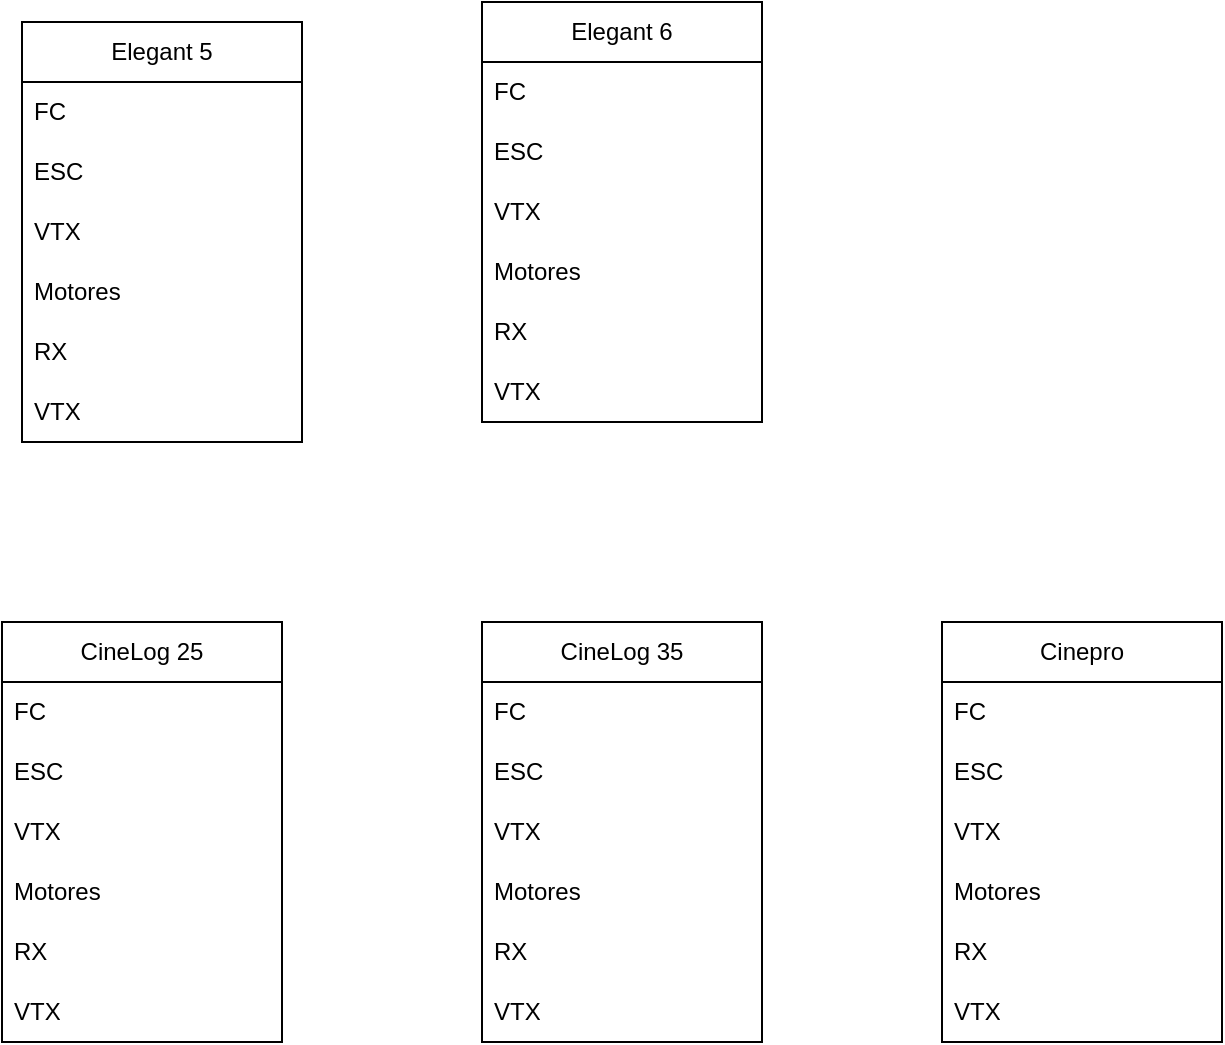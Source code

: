 <mxfile version="27.1.3">
  <diagram name="Page-1" id="nxC3cY4ZvESf5g_N4pfs">
    <mxGraphModel dx="921" dy="1339" grid="1" gridSize="10" guides="1" tooltips="1" connect="1" arrows="1" fold="1" page="1" pageScale="1" pageWidth="827" pageHeight="1169" math="0" shadow="0">
      <root>
        <mxCell id="0" />
        <mxCell id="1" parent="0" />
        <mxCell id="V5QBecuOiQ6qWyh61po9-2" value="&lt;div&gt;Elegant 5&lt;/div&gt;" style="swimlane;fontStyle=0;childLayout=stackLayout;horizontal=1;startSize=30;horizontalStack=0;resizeParent=1;resizeParentMax=0;resizeLast=0;collapsible=1;marginBottom=0;whiteSpace=wrap;html=1;" vertex="1" parent="1">
          <mxGeometry x="110" y="170" width="140" height="210" as="geometry" />
        </mxCell>
        <mxCell id="V5QBecuOiQ6qWyh61po9-3" value="FC" style="text;strokeColor=none;fillColor=none;align=left;verticalAlign=middle;spacingLeft=4;spacingRight=4;overflow=hidden;points=[[0,0.5],[1,0.5]];portConstraint=eastwest;rotatable=0;whiteSpace=wrap;html=1;" vertex="1" parent="V5QBecuOiQ6qWyh61po9-2">
          <mxGeometry y="30" width="140" height="30" as="geometry" />
        </mxCell>
        <mxCell id="V5QBecuOiQ6qWyh61po9-4" value="ESC" style="text;strokeColor=none;fillColor=none;align=left;verticalAlign=middle;spacingLeft=4;spacingRight=4;overflow=hidden;points=[[0,0.5],[1,0.5]];portConstraint=eastwest;rotatable=0;whiteSpace=wrap;html=1;" vertex="1" parent="V5QBecuOiQ6qWyh61po9-2">
          <mxGeometry y="60" width="140" height="30" as="geometry" />
        </mxCell>
        <mxCell id="V5QBecuOiQ6qWyh61po9-5" value="VTX" style="text;strokeColor=none;fillColor=none;align=left;verticalAlign=middle;spacingLeft=4;spacingRight=4;overflow=hidden;points=[[0,0.5],[1,0.5]];portConstraint=eastwest;rotatable=0;whiteSpace=wrap;html=1;" vertex="1" parent="V5QBecuOiQ6qWyh61po9-2">
          <mxGeometry y="90" width="140" height="30" as="geometry" />
        </mxCell>
        <mxCell id="V5QBecuOiQ6qWyh61po9-6" value="Motores" style="text;strokeColor=none;fillColor=none;align=left;verticalAlign=middle;spacingLeft=4;spacingRight=4;overflow=hidden;points=[[0,0.5],[1,0.5]];portConstraint=eastwest;rotatable=0;whiteSpace=wrap;html=1;" vertex="1" parent="V5QBecuOiQ6qWyh61po9-2">
          <mxGeometry y="120" width="140" height="30" as="geometry" />
        </mxCell>
        <mxCell id="V5QBecuOiQ6qWyh61po9-7" value="&lt;div&gt;RX&lt;/div&gt;" style="text;strokeColor=none;fillColor=none;align=left;verticalAlign=middle;spacingLeft=4;spacingRight=4;overflow=hidden;points=[[0,0.5],[1,0.5]];portConstraint=eastwest;rotatable=0;whiteSpace=wrap;html=1;" vertex="1" parent="V5QBecuOiQ6qWyh61po9-2">
          <mxGeometry y="150" width="140" height="30" as="geometry" />
        </mxCell>
        <mxCell id="V5QBecuOiQ6qWyh61po9-8" value="VTX" style="text;strokeColor=none;fillColor=none;align=left;verticalAlign=middle;spacingLeft=4;spacingRight=4;overflow=hidden;points=[[0,0.5],[1,0.5]];portConstraint=eastwest;rotatable=0;whiteSpace=wrap;html=1;" vertex="1" parent="V5QBecuOiQ6qWyh61po9-2">
          <mxGeometry y="180" width="140" height="30" as="geometry" />
        </mxCell>
        <mxCell id="V5QBecuOiQ6qWyh61po9-9" value="&lt;div&gt;Elegant 6&lt;/div&gt;" style="swimlane;fontStyle=0;childLayout=stackLayout;horizontal=1;startSize=30;horizontalStack=0;resizeParent=1;resizeParentMax=0;resizeLast=0;collapsible=1;marginBottom=0;whiteSpace=wrap;html=1;" vertex="1" parent="1">
          <mxGeometry x="340" y="160" width="140" height="210" as="geometry" />
        </mxCell>
        <mxCell id="V5QBecuOiQ6qWyh61po9-10" value="FC" style="text;strokeColor=none;fillColor=none;align=left;verticalAlign=middle;spacingLeft=4;spacingRight=4;overflow=hidden;points=[[0,0.5],[1,0.5]];portConstraint=eastwest;rotatable=0;whiteSpace=wrap;html=1;" vertex="1" parent="V5QBecuOiQ6qWyh61po9-9">
          <mxGeometry y="30" width="140" height="30" as="geometry" />
        </mxCell>
        <mxCell id="V5QBecuOiQ6qWyh61po9-11" value="ESC" style="text;strokeColor=none;fillColor=none;align=left;verticalAlign=middle;spacingLeft=4;spacingRight=4;overflow=hidden;points=[[0,0.5],[1,0.5]];portConstraint=eastwest;rotatable=0;whiteSpace=wrap;html=1;" vertex="1" parent="V5QBecuOiQ6qWyh61po9-9">
          <mxGeometry y="60" width="140" height="30" as="geometry" />
        </mxCell>
        <mxCell id="V5QBecuOiQ6qWyh61po9-12" value="VTX" style="text;strokeColor=none;fillColor=none;align=left;verticalAlign=middle;spacingLeft=4;spacingRight=4;overflow=hidden;points=[[0,0.5],[1,0.5]];portConstraint=eastwest;rotatable=0;whiteSpace=wrap;html=1;" vertex="1" parent="V5QBecuOiQ6qWyh61po9-9">
          <mxGeometry y="90" width="140" height="30" as="geometry" />
        </mxCell>
        <mxCell id="V5QBecuOiQ6qWyh61po9-13" value="Motores" style="text;strokeColor=none;fillColor=none;align=left;verticalAlign=middle;spacingLeft=4;spacingRight=4;overflow=hidden;points=[[0,0.5],[1,0.5]];portConstraint=eastwest;rotatable=0;whiteSpace=wrap;html=1;" vertex="1" parent="V5QBecuOiQ6qWyh61po9-9">
          <mxGeometry y="120" width="140" height="30" as="geometry" />
        </mxCell>
        <mxCell id="V5QBecuOiQ6qWyh61po9-14" value="&lt;div&gt;RX&lt;/div&gt;" style="text;strokeColor=none;fillColor=none;align=left;verticalAlign=middle;spacingLeft=4;spacingRight=4;overflow=hidden;points=[[0,0.5],[1,0.5]];portConstraint=eastwest;rotatable=0;whiteSpace=wrap;html=1;" vertex="1" parent="V5QBecuOiQ6qWyh61po9-9">
          <mxGeometry y="150" width="140" height="30" as="geometry" />
        </mxCell>
        <mxCell id="V5QBecuOiQ6qWyh61po9-15" value="VTX" style="text;strokeColor=none;fillColor=none;align=left;verticalAlign=middle;spacingLeft=4;spacingRight=4;overflow=hidden;points=[[0,0.5],[1,0.5]];portConstraint=eastwest;rotatable=0;whiteSpace=wrap;html=1;" vertex="1" parent="V5QBecuOiQ6qWyh61po9-9">
          <mxGeometry y="180" width="140" height="30" as="geometry" />
        </mxCell>
        <mxCell id="V5QBecuOiQ6qWyh61po9-16" value="CineLog 25" style="swimlane;fontStyle=0;childLayout=stackLayout;horizontal=1;startSize=30;horizontalStack=0;resizeParent=1;resizeParentMax=0;resizeLast=0;collapsible=1;marginBottom=0;whiteSpace=wrap;html=1;" vertex="1" parent="1">
          <mxGeometry x="100" y="470" width="140" height="210" as="geometry" />
        </mxCell>
        <mxCell id="V5QBecuOiQ6qWyh61po9-17" value="FC" style="text;strokeColor=none;fillColor=none;align=left;verticalAlign=middle;spacingLeft=4;spacingRight=4;overflow=hidden;points=[[0,0.5],[1,0.5]];portConstraint=eastwest;rotatable=0;whiteSpace=wrap;html=1;" vertex="1" parent="V5QBecuOiQ6qWyh61po9-16">
          <mxGeometry y="30" width="140" height="30" as="geometry" />
        </mxCell>
        <mxCell id="V5QBecuOiQ6qWyh61po9-18" value="ESC" style="text;strokeColor=none;fillColor=none;align=left;verticalAlign=middle;spacingLeft=4;spacingRight=4;overflow=hidden;points=[[0,0.5],[1,0.5]];portConstraint=eastwest;rotatable=0;whiteSpace=wrap;html=1;" vertex="1" parent="V5QBecuOiQ6qWyh61po9-16">
          <mxGeometry y="60" width="140" height="30" as="geometry" />
        </mxCell>
        <mxCell id="V5QBecuOiQ6qWyh61po9-19" value="VTX" style="text;strokeColor=none;fillColor=none;align=left;verticalAlign=middle;spacingLeft=4;spacingRight=4;overflow=hidden;points=[[0,0.5],[1,0.5]];portConstraint=eastwest;rotatable=0;whiteSpace=wrap;html=1;" vertex="1" parent="V5QBecuOiQ6qWyh61po9-16">
          <mxGeometry y="90" width="140" height="30" as="geometry" />
        </mxCell>
        <mxCell id="V5QBecuOiQ6qWyh61po9-20" value="Motores" style="text;strokeColor=none;fillColor=none;align=left;verticalAlign=middle;spacingLeft=4;spacingRight=4;overflow=hidden;points=[[0,0.5],[1,0.5]];portConstraint=eastwest;rotatable=0;whiteSpace=wrap;html=1;" vertex="1" parent="V5QBecuOiQ6qWyh61po9-16">
          <mxGeometry y="120" width="140" height="30" as="geometry" />
        </mxCell>
        <mxCell id="V5QBecuOiQ6qWyh61po9-21" value="&lt;div&gt;RX&lt;/div&gt;" style="text;strokeColor=none;fillColor=none;align=left;verticalAlign=middle;spacingLeft=4;spacingRight=4;overflow=hidden;points=[[0,0.5],[1,0.5]];portConstraint=eastwest;rotatable=0;whiteSpace=wrap;html=1;" vertex="1" parent="V5QBecuOiQ6qWyh61po9-16">
          <mxGeometry y="150" width="140" height="30" as="geometry" />
        </mxCell>
        <mxCell id="V5QBecuOiQ6qWyh61po9-22" value="VTX" style="text;strokeColor=none;fillColor=none;align=left;verticalAlign=middle;spacingLeft=4;spacingRight=4;overflow=hidden;points=[[0,0.5],[1,0.5]];portConstraint=eastwest;rotatable=0;whiteSpace=wrap;html=1;" vertex="1" parent="V5QBecuOiQ6qWyh61po9-16">
          <mxGeometry y="180" width="140" height="30" as="geometry" />
        </mxCell>
        <mxCell id="V5QBecuOiQ6qWyh61po9-23" value="CineLog 35" style="swimlane;fontStyle=0;childLayout=stackLayout;horizontal=1;startSize=30;horizontalStack=0;resizeParent=1;resizeParentMax=0;resizeLast=0;collapsible=1;marginBottom=0;whiteSpace=wrap;html=1;" vertex="1" parent="1">
          <mxGeometry x="340" y="470" width="140" height="210" as="geometry" />
        </mxCell>
        <mxCell id="V5QBecuOiQ6qWyh61po9-24" value="FC" style="text;strokeColor=none;fillColor=none;align=left;verticalAlign=middle;spacingLeft=4;spacingRight=4;overflow=hidden;points=[[0,0.5],[1,0.5]];portConstraint=eastwest;rotatable=0;whiteSpace=wrap;html=1;" vertex="1" parent="V5QBecuOiQ6qWyh61po9-23">
          <mxGeometry y="30" width="140" height="30" as="geometry" />
        </mxCell>
        <mxCell id="V5QBecuOiQ6qWyh61po9-25" value="ESC" style="text;strokeColor=none;fillColor=none;align=left;verticalAlign=middle;spacingLeft=4;spacingRight=4;overflow=hidden;points=[[0,0.5],[1,0.5]];portConstraint=eastwest;rotatable=0;whiteSpace=wrap;html=1;" vertex="1" parent="V5QBecuOiQ6qWyh61po9-23">
          <mxGeometry y="60" width="140" height="30" as="geometry" />
        </mxCell>
        <mxCell id="V5QBecuOiQ6qWyh61po9-26" value="VTX" style="text;strokeColor=none;fillColor=none;align=left;verticalAlign=middle;spacingLeft=4;spacingRight=4;overflow=hidden;points=[[0,0.5],[1,0.5]];portConstraint=eastwest;rotatable=0;whiteSpace=wrap;html=1;" vertex="1" parent="V5QBecuOiQ6qWyh61po9-23">
          <mxGeometry y="90" width="140" height="30" as="geometry" />
        </mxCell>
        <mxCell id="V5QBecuOiQ6qWyh61po9-27" value="Motores" style="text;strokeColor=none;fillColor=none;align=left;verticalAlign=middle;spacingLeft=4;spacingRight=4;overflow=hidden;points=[[0,0.5],[1,0.5]];portConstraint=eastwest;rotatable=0;whiteSpace=wrap;html=1;" vertex="1" parent="V5QBecuOiQ6qWyh61po9-23">
          <mxGeometry y="120" width="140" height="30" as="geometry" />
        </mxCell>
        <mxCell id="V5QBecuOiQ6qWyh61po9-28" value="&lt;div&gt;RX&lt;/div&gt;" style="text;strokeColor=none;fillColor=none;align=left;verticalAlign=middle;spacingLeft=4;spacingRight=4;overflow=hidden;points=[[0,0.5],[1,0.5]];portConstraint=eastwest;rotatable=0;whiteSpace=wrap;html=1;" vertex="1" parent="V5QBecuOiQ6qWyh61po9-23">
          <mxGeometry y="150" width="140" height="30" as="geometry" />
        </mxCell>
        <mxCell id="V5QBecuOiQ6qWyh61po9-29" value="VTX" style="text;strokeColor=none;fillColor=none;align=left;verticalAlign=middle;spacingLeft=4;spacingRight=4;overflow=hidden;points=[[0,0.5],[1,0.5]];portConstraint=eastwest;rotatable=0;whiteSpace=wrap;html=1;" vertex="1" parent="V5QBecuOiQ6qWyh61po9-23">
          <mxGeometry y="180" width="140" height="30" as="geometry" />
        </mxCell>
        <mxCell id="V5QBecuOiQ6qWyh61po9-30" value="Cinepro" style="swimlane;fontStyle=0;childLayout=stackLayout;horizontal=1;startSize=30;horizontalStack=0;resizeParent=1;resizeParentMax=0;resizeLast=0;collapsible=1;marginBottom=0;whiteSpace=wrap;html=1;" vertex="1" parent="1">
          <mxGeometry x="570" y="470" width="140" height="210" as="geometry" />
        </mxCell>
        <mxCell id="V5QBecuOiQ6qWyh61po9-31" value="FC" style="text;strokeColor=none;fillColor=none;align=left;verticalAlign=middle;spacingLeft=4;spacingRight=4;overflow=hidden;points=[[0,0.5],[1,0.5]];portConstraint=eastwest;rotatable=0;whiteSpace=wrap;html=1;" vertex="1" parent="V5QBecuOiQ6qWyh61po9-30">
          <mxGeometry y="30" width="140" height="30" as="geometry" />
        </mxCell>
        <mxCell id="V5QBecuOiQ6qWyh61po9-32" value="ESC" style="text;strokeColor=none;fillColor=none;align=left;verticalAlign=middle;spacingLeft=4;spacingRight=4;overflow=hidden;points=[[0,0.5],[1,0.5]];portConstraint=eastwest;rotatable=0;whiteSpace=wrap;html=1;" vertex="1" parent="V5QBecuOiQ6qWyh61po9-30">
          <mxGeometry y="60" width="140" height="30" as="geometry" />
        </mxCell>
        <mxCell id="V5QBecuOiQ6qWyh61po9-33" value="VTX" style="text;strokeColor=none;fillColor=none;align=left;verticalAlign=middle;spacingLeft=4;spacingRight=4;overflow=hidden;points=[[0,0.5],[1,0.5]];portConstraint=eastwest;rotatable=0;whiteSpace=wrap;html=1;" vertex="1" parent="V5QBecuOiQ6qWyh61po9-30">
          <mxGeometry y="90" width="140" height="30" as="geometry" />
        </mxCell>
        <mxCell id="V5QBecuOiQ6qWyh61po9-34" value="Motores" style="text;strokeColor=none;fillColor=none;align=left;verticalAlign=middle;spacingLeft=4;spacingRight=4;overflow=hidden;points=[[0,0.5],[1,0.5]];portConstraint=eastwest;rotatable=0;whiteSpace=wrap;html=1;" vertex="1" parent="V5QBecuOiQ6qWyh61po9-30">
          <mxGeometry y="120" width="140" height="30" as="geometry" />
        </mxCell>
        <mxCell id="V5QBecuOiQ6qWyh61po9-35" value="&lt;div&gt;RX&lt;/div&gt;" style="text;strokeColor=none;fillColor=none;align=left;verticalAlign=middle;spacingLeft=4;spacingRight=4;overflow=hidden;points=[[0,0.5],[1,0.5]];portConstraint=eastwest;rotatable=0;whiteSpace=wrap;html=1;" vertex="1" parent="V5QBecuOiQ6qWyh61po9-30">
          <mxGeometry y="150" width="140" height="30" as="geometry" />
        </mxCell>
        <mxCell id="V5QBecuOiQ6qWyh61po9-36" value="VTX" style="text;strokeColor=none;fillColor=none;align=left;verticalAlign=middle;spacingLeft=4;spacingRight=4;overflow=hidden;points=[[0,0.5],[1,0.5]];portConstraint=eastwest;rotatable=0;whiteSpace=wrap;html=1;" vertex="1" parent="V5QBecuOiQ6qWyh61po9-30">
          <mxGeometry y="180" width="140" height="30" as="geometry" />
        </mxCell>
      </root>
    </mxGraphModel>
  </diagram>
</mxfile>
